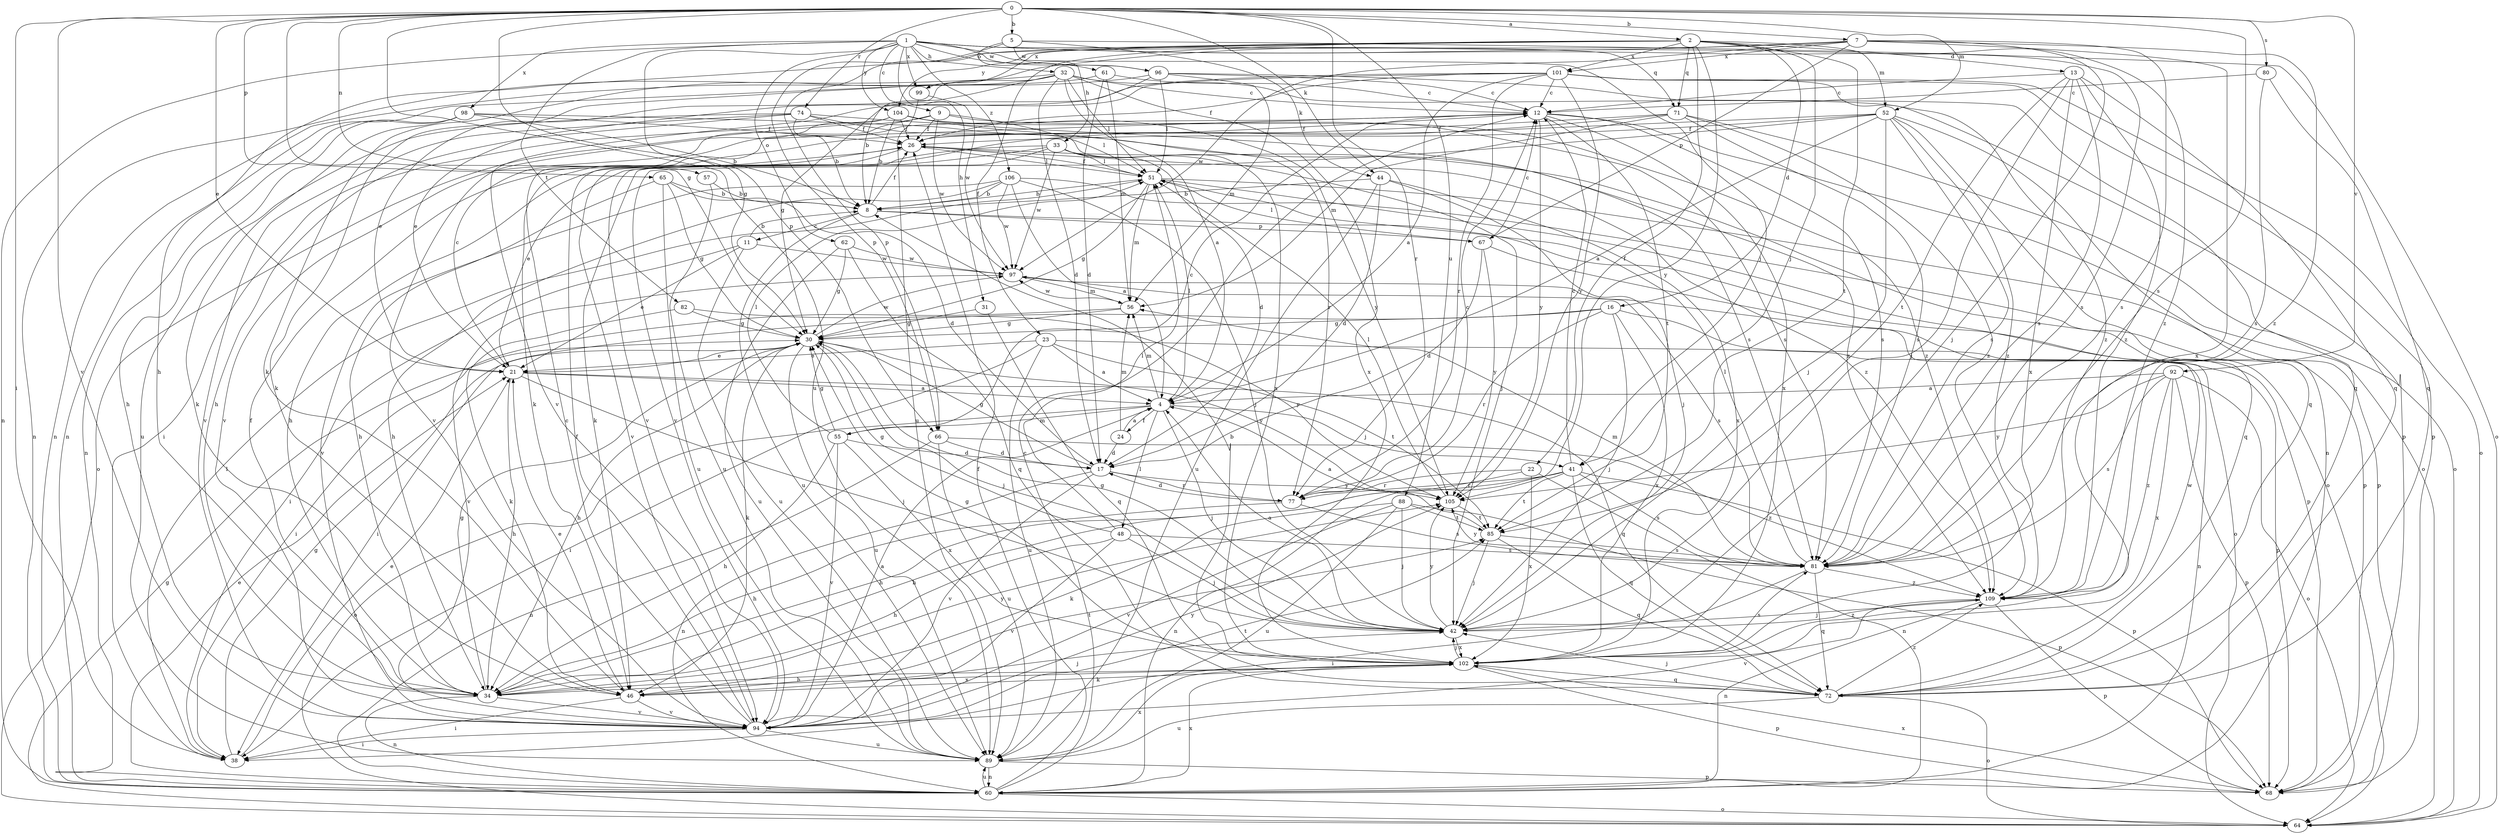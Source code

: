 strict digraph  {
0;
1;
2;
4;
5;
7;
8;
9;
11;
12;
13;
16;
17;
21;
22;
23;
24;
26;
30;
31;
32;
33;
34;
38;
41;
42;
44;
46;
48;
51;
52;
55;
56;
57;
60;
61;
62;
64;
65;
66;
67;
68;
71;
72;
74;
77;
80;
81;
82;
85;
88;
89;
92;
94;
96;
97;
98;
99;
101;
102;
104;
105;
106;
109;
0 -> 2  [label=a];
0 -> 5  [label=b];
0 -> 7  [label=b];
0 -> 21  [label=e];
0 -> 30  [label=g];
0 -> 38  [label=i];
0 -> 44  [label=k];
0 -> 52  [label=m];
0 -> 57  [label=n];
0 -> 65  [label=p];
0 -> 66  [label=p];
0 -> 74  [label=r];
0 -> 77  [label=r];
0 -> 80  [label=s];
0 -> 81  [label=s];
0 -> 88  [label=u];
0 -> 89  [label=u];
0 -> 92  [label=v];
0 -> 94  [label=v];
1 -> 9  [label=c];
1 -> 30  [label=g];
1 -> 31  [label=h];
1 -> 32  [label=h];
1 -> 41  [label=j];
1 -> 60  [label=n];
1 -> 61  [label=o];
1 -> 62  [label=o];
1 -> 71  [label=q];
1 -> 81  [label=s];
1 -> 82  [label=t];
1 -> 96  [label=w];
1 -> 98  [label=x];
1 -> 99  [label=x];
1 -> 104  [label=y];
1 -> 106  [label=z];
1 -> 109  [label=z];
2 -> 13  [label=d];
2 -> 16  [label=d];
2 -> 22  [label=f];
2 -> 23  [label=f];
2 -> 41  [label=j];
2 -> 52  [label=m];
2 -> 66  [label=p];
2 -> 71  [label=q];
2 -> 85  [label=t];
2 -> 99  [label=x];
2 -> 101  [label=x];
2 -> 104  [label=y];
2 -> 105  [label=y];
4 -> 24  [label=f];
4 -> 41  [label=j];
4 -> 42  [label=j];
4 -> 48  [label=l];
4 -> 51  [label=l];
4 -> 55  [label=m];
4 -> 56  [label=m];
4 -> 64  [label=o];
5 -> 33  [label=h];
5 -> 44  [label=k];
5 -> 64  [label=o];
5 -> 66  [label=p];
5 -> 96  [label=w];
7 -> 34  [label=h];
7 -> 42  [label=j];
7 -> 46  [label=k];
7 -> 67  [label=p];
7 -> 81  [label=s];
7 -> 97  [label=w];
7 -> 101  [label=x];
7 -> 102  [label=x];
7 -> 109  [label=z];
8 -> 11  [label=c];
8 -> 26  [label=f];
8 -> 67  [label=p];
8 -> 68  [label=p];
8 -> 89  [label=u];
9 -> 26  [label=f];
9 -> 51  [label=l];
9 -> 64  [label=o];
9 -> 94  [label=v];
9 -> 97  [label=w];
9 -> 109  [label=z];
11 -> 8  [label=b];
11 -> 21  [label=e];
11 -> 38  [label=i];
11 -> 89  [label=u];
11 -> 97  [label=w];
12 -> 26  [label=f];
12 -> 64  [label=o];
12 -> 81  [label=s];
12 -> 85  [label=t];
12 -> 102  [label=x];
12 -> 105  [label=y];
13 -> 12  [label=c];
13 -> 42  [label=j];
13 -> 72  [label=q];
13 -> 81  [label=s];
13 -> 85  [label=t];
13 -> 102  [label=x];
13 -> 109  [label=z];
16 -> 30  [label=g];
16 -> 38  [label=i];
16 -> 42  [label=j];
16 -> 68  [label=p];
16 -> 77  [label=r];
16 -> 102  [label=x];
17 -> 30  [label=g];
17 -> 60  [label=n];
17 -> 77  [label=r];
17 -> 94  [label=v];
17 -> 105  [label=y];
21 -> 4  [label=a];
21 -> 12  [label=c];
21 -> 34  [label=h];
21 -> 42  [label=j];
21 -> 72  [label=q];
22 -> 34  [label=h];
22 -> 60  [label=n];
22 -> 77  [label=r];
22 -> 102  [label=x];
23 -> 4  [label=a];
23 -> 21  [label=e];
23 -> 38  [label=i];
23 -> 60  [label=n];
23 -> 85  [label=t];
23 -> 89  [label=u];
24 -> 4  [label=a];
24 -> 17  [label=d];
24 -> 56  [label=m];
26 -> 51  [label=l];
26 -> 64  [label=o];
26 -> 94  [label=v];
26 -> 109  [label=z];
30 -> 21  [label=e];
30 -> 34  [label=h];
30 -> 42  [label=j];
30 -> 46  [label=k];
30 -> 89  [label=u];
30 -> 97  [label=w];
30 -> 105  [label=y];
31 -> 30  [label=g];
31 -> 72  [label=q];
32 -> 4  [label=a];
32 -> 8  [label=b];
32 -> 12  [label=c];
32 -> 17  [label=d];
32 -> 21  [label=e];
32 -> 46  [label=k];
32 -> 51  [label=l];
32 -> 60  [label=n];
32 -> 68  [label=p];
32 -> 102  [label=x];
33 -> 17  [label=d];
33 -> 21  [label=e];
33 -> 34  [label=h];
33 -> 42  [label=j];
33 -> 46  [label=k];
33 -> 51  [label=l];
33 -> 97  [label=w];
34 -> 26  [label=f];
34 -> 30  [label=g];
34 -> 60  [label=n];
34 -> 94  [label=v];
34 -> 102  [label=x];
34 -> 105  [label=y];
38 -> 21  [label=e];
38 -> 30  [label=g];
38 -> 51  [label=l];
41 -> 12  [label=c];
41 -> 34  [label=h];
41 -> 60  [label=n];
41 -> 68  [label=p];
41 -> 72  [label=q];
41 -> 77  [label=r];
41 -> 81  [label=s];
41 -> 85  [label=t];
42 -> 4  [label=a];
42 -> 30  [label=g];
42 -> 102  [label=x];
42 -> 105  [label=y];
42 -> 109  [label=z];
44 -> 8  [label=b];
44 -> 17  [label=d];
44 -> 42  [label=j];
44 -> 89  [label=u];
44 -> 102  [label=x];
46 -> 21  [label=e];
46 -> 38  [label=i];
46 -> 42  [label=j];
46 -> 85  [label=t];
46 -> 94  [label=v];
48 -> 30  [label=g];
48 -> 34  [label=h];
48 -> 42  [label=j];
48 -> 51  [label=l];
48 -> 81  [label=s];
48 -> 94  [label=v];
51 -> 8  [label=b];
51 -> 26  [label=f];
51 -> 30  [label=g];
51 -> 56  [label=m];
51 -> 68  [label=p];
51 -> 72  [label=q];
52 -> 4  [label=a];
52 -> 26  [label=f];
52 -> 42  [label=j];
52 -> 46  [label=k];
52 -> 60  [label=n];
52 -> 72  [label=q];
52 -> 81  [label=s];
52 -> 94  [label=v];
52 -> 109  [label=z];
55 -> 12  [label=c];
55 -> 17  [label=d];
55 -> 30  [label=g];
55 -> 34  [label=h];
55 -> 51  [label=l];
55 -> 94  [label=v];
55 -> 102  [label=x];
56 -> 30  [label=g];
56 -> 38  [label=i];
56 -> 97  [label=w];
57 -> 8  [label=b];
57 -> 89  [label=u];
60 -> 12  [label=c];
60 -> 21  [label=e];
60 -> 26  [label=f];
60 -> 64  [label=o];
60 -> 89  [label=u];
60 -> 102  [label=x];
61 -> 12  [label=c];
61 -> 17  [label=d];
61 -> 56  [label=m];
61 -> 60  [label=n];
62 -> 30  [label=g];
62 -> 72  [label=q];
62 -> 89  [label=u];
62 -> 97  [label=w];
64 -> 30  [label=g];
65 -> 8  [label=b];
65 -> 17  [label=d];
65 -> 30  [label=g];
65 -> 34  [label=h];
65 -> 89  [label=u];
66 -> 17  [label=d];
66 -> 60  [label=n];
66 -> 89  [label=u];
66 -> 109  [label=z];
67 -> 12  [label=c];
67 -> 17  [label=d];
67 -> 51  [label=l];
67 -> 64  [label=o];
67 -> 105  [label=y];
68 -> 102  [label=x];
71 -> 26  [label=f];
71 -> 56  [label=m];
71 -> 64  [label=o];
71 -> 81  [label=s];
71 -> 94  [label=v];
71 -> 109  [label=z];
72 -> 42  [label=j];
72 -> 64  [label=o];
72 -> 89  [label=u];
72 -> 97  [label=w];
72 -> 109  [label=z];
74 -> 8  [label=b];
74 -> 26  [label=f];
74 -> 34  [label=h];
74 -> 81  [label=s];
74 -> 89  [label=u];
74 -> 94  [label=v];
74 -> 102  [label=x];
77 -> 12  [label=c];
77 -> 17  [label=d];
77 -> 34  [label=h];
77 -> 81  [label=s];
80 -> 12  [label=c];
80 -> 72  [label=q];
80 -> 81  [label=s];
81 -> 38  [label=i];
81 -> 51  [label=l];
81 -> 56  [label=m];
81 -> 72  [label=q];
81 -> 105  [label=y];
81 -> 109  [label=z];
82 -> 30  [label=g];
82 -> 46  [label=k];
82 -> 105  [label=y];
85 -> 4  [label=a];
85 -> 42  [label=j];
85 -> 72  [label=q];
85 -> 81  [label=s];
88 -> 42  [label=j];
88 -> 46  [label=k];
88 -> 68  [label=p];
88 -> 85  [label=t];
88 -> 89  [label=u];
88 -> 94  [label=v];
89 -> 60  [label=n];
89 -> 68  [label=p];
89 -> 102  [label=x];
92 -> 4  [label=a];
92 -> 64  [label=o];
92 -> 68  [label=p];
92 -> 81  [label=s];
92 -> 102  [label=x];
92 -> 105  [label=y];
92 -> 109  [label=z];
94 -> 4  [label=a];
94 -> 12  [label=c];
94 -> 26  [label=f];
94 -> 38  [label=i];
94 -> 85  [label=t];
94 -> 89  [label=u];
94 -> 105  [label=y];
96 -> 12  [label=c];
96 -> 30  [label=g];
96 -> 51  [label=l];
96 -> 56  [label=m];
96 -> 60  [label=n];
96 -> 72  [label=q];
97 -> 56  [label=m];
97 -> 81  [label=s];
97 -> 94  [label=v];
98 -> 8  [label=b];
98 -> 26  [label=f];
98 -> 34  [label=h];
98 -> 46  [label=k];
98 -> 60  [label=n];
98 -> 109  [label=z];
99 -> 89  [label=u];
99 -> 97  [label=w];
101 -> 4  [label=a];
101 -> 12  [label=c];
101 -> 21  [label=e];
101 -> 26  [label=f];
101 -> 64  [label=o];
101 -> 68  [label=p];
101 -> 77  [label=r];
101 -> 94  [label=v];
101 -> 105  [label=y];
101 -> 109  [label=z];
102 -> 8  [label=b];
102 -> 30  [label=g];
102 -> 34  [label=h];
102 -> 42  [label=j];
102 -> 46  [label=k];
102 -> 68  [label=p];
102 -> 72  [label=q];
102 -> 81  [label=s];
104 -> 8  [label=b];
104 -> 26  [label=f];
104 -> 38  [label=i];
104 -> 77  [label=r];
104 -> 81  [label=s];
104 -> 94  [label=v];
104 -> 105  [label=y];
105 -> 51  [label=l];
105 -> 85  [label=t];
106 -> 4  [label=a];
106 -> 8  [label=b];
106 -> 34  [label=h];
106 -> 42  [label=j];
106 -> 68  [label=p];
106 -> 94  [label=v];
106 -> 97  [label=w];
109 -> 42  [label=j];
109 -> 60  [label=n];
109 -> 68  [label=p];
109 -> 94  [label=v];
}
